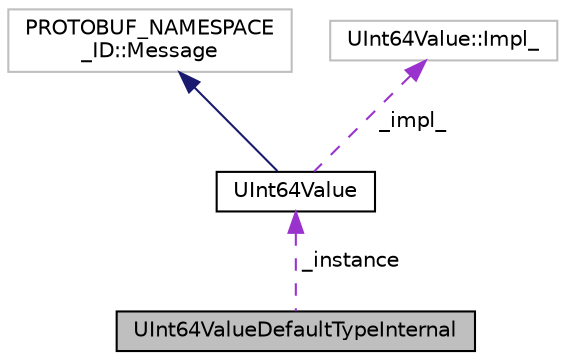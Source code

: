 digraph "UInt64ValueDefaultTypeInternal"
{
 // LATEX_PDF_SIZE
  edge [fontname="Helvetica",fontsize="10",labelfontname="Helvetica",labelfontsize="10"];
  node [fontname="Helvetica",fontsize="10",shape=record];
  Node1 [label="UInt64ValueDefaultTypeInternal",height=0.2,width=0.4,color="black", fillcolor="grey75", style="filled", fontcolor="black",tooltip=" "];
  Node2 -> Node1 [dir="back",color="darkorchid3",fontsize="10",style="dashed",label=" _instance" ,fontname="Helvetica"];
  Node2 [label="UInt64Value",height=0.2,width=0.4,color="black", fillcolor="white", style="filled",URL="$classUInt64Value.html",tooltip=" "];
  Node3 -> Node2 [dir="back",color="midnightblue",fontsize="10",style="solid",fontname="Helvetica"];
  Node3 [label="PROTOBUF_NAMESPACE\l_ID::Message",height=0.2,width=0.4,color="grey75", fillcolor="white", style="filled",tooltip=" "];
  Node4 -> Node2 [dir="back",color="darkorchid3",fontsize="10",style="dashed",label=" _impl_" ,fontname="Helvetica"];
  Node4 [label="UInt64Value::Impl_",height=0.2,width=0.4,color="grey75", fillcolor="white", style="filled",tooltip=" "];
}
